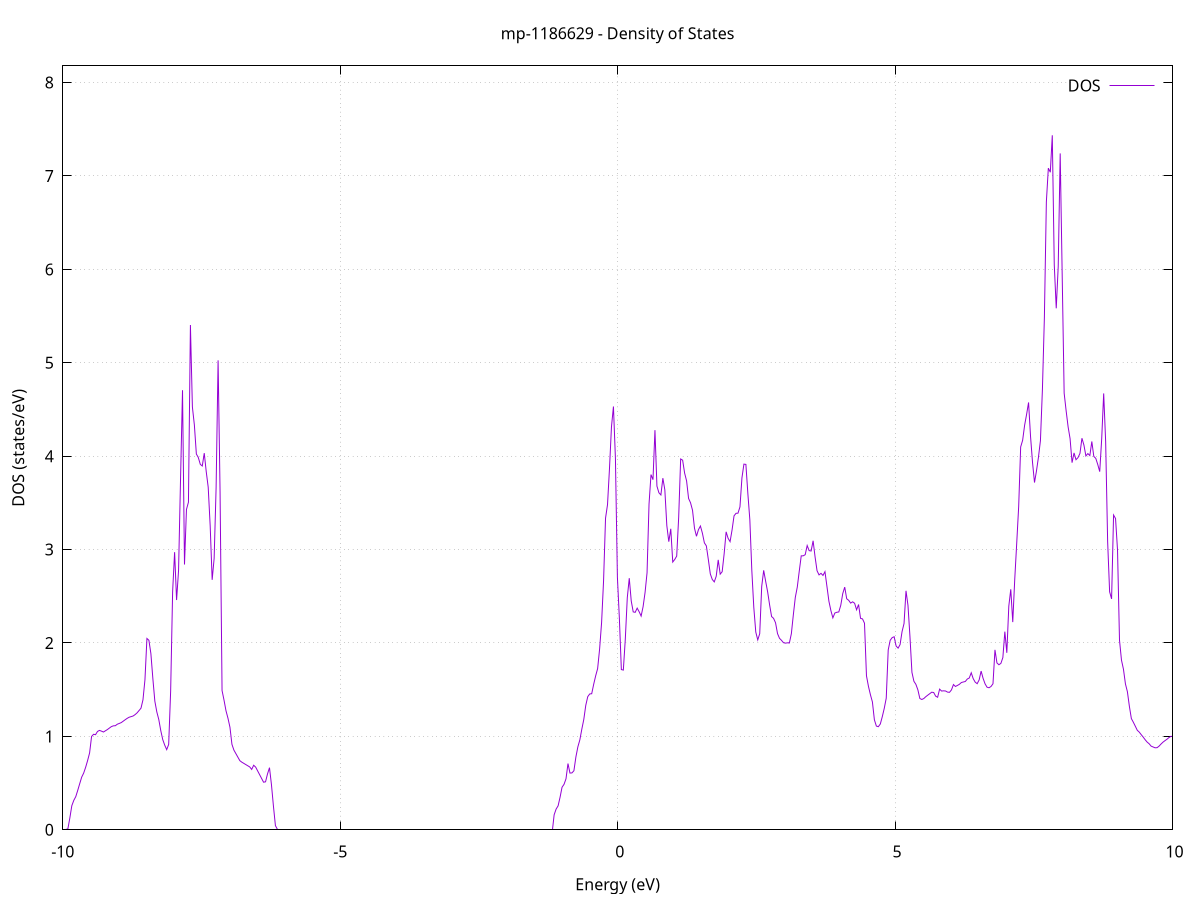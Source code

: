 set title 'mp-1186629 - Density of States'
set xlabel 'Energy (eV)'
set ylabel 'DOS (states/eV)'
set grid
set xrange [-10:10]
set yrange [0:8.179]
set xzeroaxis lt -1
set terminal png size 800,600
set output 'mp-1186629_dos_gnuplot.png'
plot '-' using 1:2 with lines title 'DOS'
-38.303300 0.000000
-38.267700 0.000000
-38.232000 0.000000
-38.196400 0.000000
-38.160800 0.000000
-38.125200 0.000000
-38.089500 0.000000
-38.053900 0.000000
-38.018300 0.000000
-37.982700 0.000000
-37.947000 0.000000
-37.911400 0.000000
-37.875800 0.000000
-37.840200 0.000000
-37.804500 0.000000
-37.768900 0.000000
-37.733300 0.000000
-37.697600 0.000000
-37.662000 0.000000
-37.626400 0.000000
-37.590800 0.000000
-37.555100 0.000000
-37.519500 0.000000
-37.483900 0.000000
-37.448300 0.000000
-37.412600 0.000000
-37.377000 0.000000
-37.341400 0.000000
-37.305700 0.000000
-37.270100 0.000000
-37.234500 0.000000
-37.198900 0.000000
-37.163200 0.000000
-37.127600 0.000000
-37.092000 0.000000
-37.056400 0.000000
-37.020700 0.000000
-36.985100 0.000000
-36.949500 0.000000
-36.913900 0.000000
-36.878200 0.000000
-36.842600 0.000000
-36.807000 0.000000
-36.771300 0.000000
-36.735700 0.000000
-36.700100 0.000000
-36.664500 0.000000
-36.628800 0.000000
-36.593200 0.000000
-36.557600 0.000000
-36.522000 0.000000
-36.486300 0.000000
-36.450700 0.000000
-36.415100 0.000000
-36.379400 0.000000
-36.343800 0.000000
-36.308200 0.000000
-36.272600 0.000000
-36.236900 0.000000
-36.201300 0.000000
-36.165700 0.000000
-36.130100 0.000000
-36.094400 0.000000
-36.058800 0.000000
-36.023200 0.000000
-35.987600 0.000000
-35.951900 0.000000
-35.916300 0.000000
-35.880700 0.000000
-35.845000 0.000000
-35.809400 0.000000
-35.773800 0.000000
-35.738200 0.000000
-35.702500 0.000000
-35.666900 0.000000
-35.631300 0.000000
-35.595700 0.000000
-35.560000 0.000000
-35.524400 0.000000
-35.488800 0.000000
-35.453200 0.000000
-35.417500 0.000000
-35.381900 0.000000
-35.346300 0.000000
-35.310600 0.000000
-35.275000 0.000000
-35.239400 0.000000
-35.203800 0.000000
-35.168100 0.000000
-35.132500 0.000000
-35.096900 0.000000
-35.061300 106.385100
-35.025600 0.000000
-34.990000 0.000000
-34.954400 0.000000
-34.918700 0.000000
-34.883100 0.000000
-34.847500 0.000000
-34.811900 0.000000
-34.776200 0.000000
-34.740600 0.000000
-34.705000 0.000000
-34.669400 0.000000
-34.633700 0.000000
-34.598100 0.000000
-34.562500 0.000000
-34.526900 0.000000
-34.491200 0.000000
-34.455600 0.000000
-34.420000 0.000000
-34.384300 0.000000
-34.348700 0.000000
-34.313100 0.000000
-34.277500 0.000000
-34.241800 0.000000
-34.206200 0.000000
-34.170600 0.000000
-34.135000 0.000000
-34.099300 0.000000
-34.063700 0.000000
-34.028100 0.000000
-33.992400 0.000000
-33.956800 0.000000
-33.921200 0.000000
-33.885600 0.000000
-33.849900 0.000000
-33.814300 0.000000
-33.778700 0.000000
-33.743100 0.000000
-33.707400 0.000000
-33.671800 0.000000
-33.636200 0.000000
-33.600600 0.000000
-33.564900 0.000000
-33.529300 0.000000
-33.493700 0.000000
-33.458000 0.000000
-33.422400 0.000000
-33.386800 0.000000
-33.351200 0.000000
-33.315500 0.000000
-33.279900 0.000000
-33.244300 0.000000
-33.208700 0.000000
-33.173000 0.000000
-33.137400 0.000000
-33.101800 0.000000
-33.066200 0.000000
-33.030500 0.000000
-32.994900 0.000000
-32.959300 0.000000
-32.923600 0.000000
-32.888000 0.000000
-32.852400 0.000000
-32.816800 0.000000
-32.781100 0.000000
-32.745500 0.000000
-32.709900 0.000000
-32.674300 0.000000
-32.638600 0.000000
-32.603000 0.000000
-32.567400 0.000000
-32.531700 0.000000
-32.496100 0.000000
-32.460500 0.000000
-32.424900 0.000000
-32.389200 0.000000
-32.353600 0.000000
-32.318000 0.000000
-32.282400 0.000000
-32.246700 0.000000
-32.211100 0.000000
-32.175500 0.000000
-32.139900 0.000000
-32.104200 0.000000
-32.068600 0.000000
-32.033000 0.000000
-31.997300 0.000000
-31.961700 0.000000
-31.926100 0.000000
-31.890500 0.000000
-31.854800 0.000000
-31.819200 0.000000
-31.783600 0.000000
-31.748000 0.000000
-31.712300 0.000000
-31.676700 0.000000
-31.641100 0.000000
-31.605400 0.000000
-31.569800 0.000000
-31.534200 0.000000
-31.498600 0.000000
-31.462900 0.000000
-31.427300 0.000000
-31.391700 0.000000
-31.356100 0.000000
-31.320400 0.000000
-31.284800 0.000000
-31.249200 0.000000
-31.213600 0.000000
-31.177900 0.000000
-31.142300 0.000000
-31.106700 0.000000
-31.071000 0.000000
-31.035400 0.000000
-30.999800 0.000000
-30.964200 0.000000
-30.928500 0.000000
-30.892900 0.000000
-30.857300 0.000000
-30.821700 0.000000
-30.786000 0.000000
-30.750400 0.000000
-30.714800 0.000000
-30.679100 0.000000
-30.643500 0.000000
-30.607900 0.000000
-30.572300 0.000000
-30.536600 0.000000
-30.501000 0.000000
-30.465400 0.000000
-30.429800 0.000000
-30.394100 0.000000
-30.358500 0.000000
-30.322900 0.000000
-30.287300 0.000000
-30.251600 0.000000
-30.216000 0.000000
-30.180400 0.000000
-30.144700 0.000000
-30.109100 0.000000
-30.073500 0.000000
-30.037900 0.000000
-30.002200 0.000000
-29.966600 0.000000
-29.931000 0.000000
-29.895400 0.000000
-29.859700 0.000000
-29.824100 0.000000
-29.788500 0.000000
-29.752900 0.000000
-29.717200 0.000000
-29.681600 0.000000
-29.646000 0.000000
-29.610300 0.000000
-29.574700 0.000000
-29.539100 0.000000
-29.503500 0.000000
-29.467800 0.000000
-29.432200 0.000000
-29.396600 0.000000
-29.361000 0.000000
-29.325300 0.000000
-29.289700 0.000000
-29.254100 0.000000
-29.218400 0.000000
-29.182800 0.000000
-29.147200 0.000000
-29.111600 0.000000
-29.075900 0.000000
-29.040300 0.000000
-29.004700 0.000000
-28.969100 0.000000
-28.933400 0.000000
-28.897800 0.000000
-28.862200 0.000000
-28.826600 0.000000
-28.790900 0.000000
-28.755300 0.000000
-28.719700 0.000000
-28.684000 0.000000
-28.648400 0.000000
-28.612800 0.000000
-28.577200 0.000000
-28.541500 0.000000
-28.505900 0.000000
-28.470300 0.000000
-28.434700 0.000000
-28.399000 0.000000
-28.363400 0.000000
-28.327800 0.000000
-28.292100 0.000000
-28.256500 0.000000
-28.220900 0.000000
-28.185300 0.000000
-28.149600 0.000000
-28.114000 0.000000
-28.078400 0.000000
-28.042800 0.000000
-28.007100 0.000000
-27.971500 0.000000
-27.935900 0.000000
-27.900300 0.000000
-27.864600 0.000000
-27.829000 0.000000
-27.793400 0.000000
-27.757700 0.000000
-27.722100 0.000000
-27.686500 0.000000
-27.650900 0.000000
-27.615200 0.000000
-27.579600 0.000000
-27.544000 0.000000
-27.508400 0.000000
-27.472700 0.000000
-27.437100 0.000000
-27.401500 0.000000
-27.365800 0.000000
-27.330200 0.000000
-27.294600 0.000000
-27.259000 0.000000
-27.223300 0.000000
-27.187700 0.000000
-27.152100 0.000000
-27.116500 0.000000
-27.080800 0.000000
-27.045200 0.000000
-27.009600 0.000000
-26.974000 0.000000
-26.938300 0.000000
-26.902700 0.000000
-26.867100 0.000000
-26.831400 0.000000
-26.795800 0.000000
-26.760200 0.000000
-26.724600 0.000000
-26.688900 0.000000
-26.653300 0.000000
-26.617700 0.000000
-26.582100 0.000000
-26.546400 0.000000
-26.510800 0.000000
-26.475200 0.000000
-26.439600 0.000000
-26.403900 0.000000
-26.368300 0.000000
-26.332700 0.000000
-26.297000 0.000000
-26.261400 0.000000
-26.225800 0.000000
-26.190200 0.000000
-26.154500 0.000000
-26.118900 0.000000
-26.083300 0.000000
-26.047700 0.000000
-26.012000 0.000000
-25.976400 0.000000
-25.940800 0.000000
-25.905100 0.000000
-25.869500 0.000000
-25.833900 0.000000
-25.798300 0.000000
-25.762600 0.000000
-25.727000 0.000000
-25.691400 0.000000
-25.655800 0.000000
-25.620100 0.000000
-25.584500 0.000000
-25.548900 0.000000
-25.513300 0.000000
-25.477600 0.000000
-25.442000 0.000000
-25.406400 0.000000
-25.370700 0.000000
-25.335100 0.000000
-25.299500 0.000000
-25.263900 0.000000
-25.228200 0.000000
-25.192600 0.000000
-25.157000 0.000000
-25.121400 0.000000
-25.085700 0.000000
-25.050100 0.000000
-25.014500 0.000000
-24.978800 0.000000
-24.943200 0.000000
-24.907600 0.000000
-24.872000 0.000000
-24.836300 0.000000
-24.800700 0.000000
-24.765100 0.000000
-24.729500 0.000000
-24.693800 0.000000
-24.658200 0.000000
-24.622600 0.000000
-24.587000 0.000000
-24.551300 0.000000
-24.515700 0.000000
-24.480100 0.000000
-24.444400 0.000000
-24.408800 0.000000
-24.373200 0.000000
-24.337600 0.000000
-24.301900 0.000000
-24.266300 0.000000
-24.230700 0.000000
-24.195100 0.000000
-24.159400 0.000000
-24.123800 0.000000
-24.088200 0.000000
-24.052600 0.000000
-24.016900 0.000000
-23.981300 0.000000
-23.945700 0.000000
-23.910000 0.000000
-23.874400 0.000000
-23.838800 0.000000
-23.803200 0.000000
-23.767500 0.000000
-23.731900 0.000000
-23.696300 0.000000
-23.660700 0.000000
-23.625000 0.000000
-23.589400 0.000000
-23.553800 0.000000
-23.518100 0.000000
-23.482500 0.000000
-23.446900 0.000000
-23.411300 0.000000
-23.375600 0.000000
-23.340000 0.000000
-23.304400 0.000000
-23.268800 0.000000
-23.233100 0.000000
-23.197500 0.000000
-23.161900 0.000000
-23.126300 0.000000
-23.090600 0.000000
-23.055000 0.000000
-23.019400 0.000000
-22.983700 0.000000
-22.948100 0.000000
-22.912500 0.000000
-22.876900 0.000000
-22.841200 0.000000
-22.805600 0.000000
-22.770000 0.000000
-22.734400 0.000000
-22.698700 0.000000
-22.663100 0.000000
-22.627500 0.000000
-22.591800 0.000000
-22.556200 0.000000
-22.520600 0.000000
-22.485000 0.000000
-22.449300 0.000000
-22.413700 0.000000
-22.378100 0.000000
-22.342500 0.000000
-22.306800 0.000000
-22.271200 0.000000
-22.235600 0.000000
-22.200000 0.000000
-22.164300 0.000000
-22.128700 0.000000
-22.093100 0.000000
-22.057400 0.000000
-22.021800 0.000000
-21.986200 0.000000
-21.950600 0.000000
-21.914900 0.000000
-21.879300 0.000000
-21.843700 0.000000
-21.808100 0.000000
-21.772400 0.000000
-21.736800 0.000000
-21.701200 0.000000
-21.665500 0.000000
-21.629900 0.000000
-21.594300 0.000000
-21.558700 0.000000
-21.523000 0.000000
-21.487400 0.000000
-21.451800 0.000000
-21.416200 0.000000
-21.380500 0.000000
-21.344900 0.000000
-21.309300 0.000000
-21.273700 0.000000
-21.238000 0.000000
-21.202400 0.000000
-21.166800 0.000000
-21.131100 0.000000
-21.095500 0.000000
-21.059900 0.000000
-21.024300 0.000000
-20.988600 0.000000
-20.953000 0.000000
-20.917400 0.000000
-20.881800 0.000000
-20.846100 0.000000
-20.810500 0.000000
-20.774900 0.000000
-20.739300 0.000000
-20.703600 0.000000
-20.668000 0.000000
-20.632400 0.000000
-20.596700 0.000000
-20.561100 0.000000
-20.525500 0.000000
-20.489900 0.000000
-20.454200 0.000000
-20.418600 0.000000
-20.383000 0.000000
-20.347400 0.000000
-20.311700 0.000000
-20.276100 0.000000
-20.240500 0.000000
-20.204800 0.000000
-20.169200 0.000000
-20.133600 0.000000
-20.098000 0.000000
-20.062300 0.000000
-20.026700 0.000000
-19.991100 0.000000
-19.955500 0.000000
-19.919800 0.000000
-19.884200 0.000000
-19.848600 0.000000
-19.813000 0.000000
-19.777300 0.000000
-19.741700 0.000000
-19.706100 0.000000
-19.670400 0.000000
-19.634800 0.000000
-19.599200 0.000000
-19.563600 0.000000
-19.527900 0.000000
-19.492300 0.000000
-19.456700 0.000000
-19.421100 0.000000
-19.385400 0.000000
-19.349800 0.000000
-19.314200 0.000000
-19.278500 0.000000
-19.242900 0.000000
-19.207300 0.000000
-19.171700 0.000000
-19.136000 0.000000
-19.100400 0.000000
-19.064800 0.000000
-19.029200 0.000000
-18.993500 0.000000
-18.957900 0.000000
-18.922300 0.000000
-18.886700 0.000000
-18.851000 0.000000
-18.815400 0.000000
-18.779800 0.000000
-18.744100 0.000000
-18.708500 0.000000
-18.672900 0.000000
-18.637300 0.000000
-18.601600 0.000000
-18.566000 0.000000
-18.530400 0.000000
-18.494800 0.000000
-18.459100 0.000000
-18.423500 0.000000
-18.387900 0.000000
-18.352200 0.000000
-18.316600 0.000000
-18.281000 0.000000
-18.245400 0.000000
-18.209700 0.000000
-18.174100 0.000000
-18.138500 0.000000
-18.102900 0.000000
-18.067200 0.000000
-18.031600 0.000000
-17.996000 0.000000
-17.960400 0.000000
-17.924700 0.000000
-17.889100 0.000000
-17.853500 0.000000
-17.817800 0.000000
-17.782200 0.000000
-17.746600 0.000000
-17.711000 0.000000
-17.675300 0.000000
-17.639700 0.000000
-17.604100 0.000000
-17.568500 0.000000
-17.532800 0.000000
-17.497200 0.000000
-17.461600 0.000000
-17.426000 0.000000
-17.390300 0.000000
-17.354700 0.000000
-17.319100 0.000000
-17.283400 0.000000
-17.247800 0.000000
-17.212200 0.000000
-17.176600 0.000000
-17.140900 0.000000
-17.105300 0.000000
-17.069700 0.000000
-17.034100 0.000000
-16.998400 0.000000
-16.962800 0.000000
-16.927200 0.000000
-16.891500 0.000000
-16.855900 0.000000
-16.820300 0.000000
-16.784700 0.000000
-16.749000 0.000000
-16.713400 0.000000
-16.677800 0.000000
-16.642200 0.000000
-16.606500 0.000000
-16.570900 0.000000
-16.535300 0.000000
-16.499700 0.000000
-16.464000 0.000000
-16.428400 0.000000
-16.392800 0.000000
-16.357100 0.000000
-16.321500 0.000000
-16.285900 0.000000
-16.250300 0.000000
-16.214600 0.000000
-16.179000 0.000000
-16.143400 0.000000
-16.107800 0.000000
-16.072100 0.000000
-16.036500 0.000000
-16.000900 0.000000
-15.965200 0.000000
-15.929600 0.000000
-15.894000 0.000000
-15.858400 0.000000
-15.822700 0.000000
-15.787100 0.000000
-15.751500 0.000000
-15.715900 0.000000
-15.680200 0.000000
-15.644600 0.000000
-15.609000 8.305600
-15.573400 11.132200
-15.537700 23.747600
-15.502100 20.091300
-15.466500 16.840300
-15.430800 47.928100
-15.395200 15.738800
-15.359600 18.975100
-15.324000 0.000000
-15.288300 0.000000
-15.252700 0.000000
-15.217100 0.000000
-15.181500 0.000000
-15.145800 0.000000
-15.110200 0.000000
-15.074600 0.000000
-15.039000 0.000000
-15.003300 0.000000
-14.967700 0.000000
-14.932100 0.000000
-14.896400 0.000000
-14.860800 0.000000
-14.825200 0.000000
-14.789600 0.000000
-14.753900 0.000000
-14.718300 0.000000
-14.682700 0.000000
-14.647100 0.000000
-14.611400 0.000000
-14.575800 0.000000
-14.540200 0.000000
-14.504500 0.000000
-14.468900 0.000000
-14.433300 0.000000
-14.397700 0.000000
-14.362000 0.000000
-14.326400 0.000000
-14.290800 0.000000
-14.255200 0.000000
-14.219500 0.000000
-14.183900 0.000000
-14.148300 0.000000
-14.112700 0.000000
-14.077000 0.000000
-14.041400 0.000000
-14.005800 0.000000
-13.970100 0.000000
-13.934500 0.000000
-13.898900 0.000000
-13.863300 0.000000
-13.827600 0.000000
-13.792000 0.000000
-13.756400 0.000000
-13.720800 0.000000
-13.685100 0.000000
-13.649500 0.000000
-13.613900 0.000000
-13.578200 0.000000
-13.542600 0.000000
-13.507000 0.000000
-13.471400 0.000000
-13.435700 0.000000
-13.400100 0.000000
-13.364500 0.000000
-13.328900 0.000000
-13.293200 0.000000
-13.257600 0.000000
-13.222000 0.000000
-13.186400 0.000000
-13.150700 0.000000
-13.115100 0.000000
-13.079500 0.000000
-13.043800 0.000000
-13.008200 0.000000
-12.972600 0.000000
-12.937000 0.000000
-12.901300 0.000000
-12.865700 0.000000
-12.830100 0.000000
-12.794500 0.000000
-12.758800 0.000000
-12.723200 0.000000
-12.687600 0.000000
-12.651900 0.000000
-12.616300 0.000000
-12.580700 0.000000
-12.545100 0.000000
-12.509400 0.000000
-12.473800 0.000000
-12.438200 0.000000
-12.402600 0.000000
-12.366900 0.000000
-12.331300 0.000000
-12.295700 0.000000
-12.260100 0.000000
-12.224400 0.000000
-12.188800 0.000000
-12.153200 0.000000
-12.117500 0.000000
-12.081900 0.000000
-12.046300 0.000000
-12.010700 0.000000
-11.975000 0.000000
-11.939400 0.000000
-11.903800 0.000000
-11.868200 0.000000
-11.832500 0.000000
-11.796900 0.000000
-11.761300 0.000000
-11.725700 0.000000
-11.690000 0.000000
-11.654400 0.000000
-11.618800 0.000000
-11.583100 0.000000
-11.547500 0.000000
-11.511900 0.000000
-11.476300 0.000000
-11.440600 0.000000
-11.405000 0.000000
-11.369400 0.000000
-11.333800 0.000000
-11.298100 0.000000
-11.262500 0.000000
-11.226900 0.000000
-11.191200 0.000000
-11.155600 0.000000
-11.120000 0.000000
-11.084400 0.000000
-11.048700 0.000000
-11.013100 0.000000
-10.977500 0.000000
-10.941900 0.000000
-10.906200 0.000000
-10.870600 0.000000
-10.835000 0.000000
-10.799400 0.000000
-10.763700 0.000000
-10.728100 0.000000
-10.692500 0.000000
-10.656800 0.000000
-10.621200 0.000000
-10.585600 0.000000
-10.550000 0.000000
-10.514300 0.000000
-10.478700 0.000000
-10.443100 0.000000
-10.407500 0.000000
-10.371800 0.000000
-10.336200 0.000000
-10.300600 0.000000
-10.264900 0.000000
-10.229300 0.000000
-10.193700 0.000000
-10.158100 0.000000
-10.122400 0.000000
-10.086800 0.000000
-10.051200 0.000000
-10.015600 0.000000
-9.979900 0.000000
-9.944300 0.000000
-9.908700 0.009200
-9.873100 0.125200
-9.837400 0.257600
-9.801800 0.314800
-9.766200 0.354600
-9.730500 0.422300
-9.694900 0.493900
-9.659300 0.563800
-9.623700 0.607100
-9.588000 0.669400
-9.552400 0.741900
-9.516800 0.823300
-9.481200 0.999200
-9.445500 1.022400
-9.409900 1.018100
-9.374300 1.052700
-9.338700 1.064100
-9.303000 1.056100
-9.267400 1.046700
-9.231800 1.059800
-9.196100 1.073100
-9.160500 1.089000
-9.124900 1.104300
-9.089300 1.112800
-9.053600 1.114000
-9.018000 1.130000
-8.982400 1.138500
-8.946800 1.147400
-8.911100 1.162700
-8.875500 1.178300
-8.839900 1.192900
-8.804200 1.205000
-8.768600 1.211500
-8.733000 1.218100
-8.697400 1.232900
-8.661700 1.251500
-8.626100 1.276400
-8.590500 1.301900
-8.554900 1.391600
-8.519200 1.606500
-8.483600 2.048400
-8.448000 2.028700
-8.412400 1.886700
-8.376700 1.618100
-8.341100 1.377000
-8.305500 1.262200
-8.269800 1.180400
-8.234200 1.062100
-8.198600 0.965800
-8.163000 0.906100
-8.127300 0.858100
-8.091700 0.913900
-8.056100 1.486000
-8.020500 2.550000
-7.984800 2.972300
-7.949200 2.460000
-7.913600 2.776100
-7.877900 3.753900
-7.842300 4.706200
-7.806700 2.840200
-7.771100 3.429800
-7.735400 3.507400
-7.699800 5.404500
-7.664200 4.526700
-7.628600 4.333900
-7.592900 4.023700
-7.557300 3.985400
-7.521700 3.912500
-7.486100 3.895100
-7.450400 4.032500
-7.414800 3.834600
-7.379200 3.667700
-7.343500 3.253600
-7.307900 2.675900
-7.272300 2.905400
-7.236700 3.663800
-7.201000 5.026300
-7.165400 3.616600
-7.129800 1.491200
-7.094200 1.387900
-7.058500 1.273700
-7.022900 1.194000
-6.987300 1.097600
-6.951600 0.915200
-6.916000 0.853000
-6.880400 0.815300
-6.844800 0.777600
-6.809100 0.739900
-6.773500 0.723800
-6.737900 0.711100
-6.702300 0.698300
-6.666600 0.685500
-6.631000 0.672800
-6.595400 0.646100
-6.559800 0.690800
-6.524100 0.671100
-6.488500 0.630700
-6.452900 0.590300
-6.417200 0.549900
-6.381600 0.509500
-6.346000 0.513500
-6.310400 0.598200
-6.274700 0.665000
-6.239100 0.481400
-6.203500 0.252100
-6.167900 0.044500
-6.132200 0.000000
-6.096600 0.000000
-6.061000 0.000000
-6.025400 0.000000
-5.989700 0.000000
-5.954100 0.000000
-5.918500 0.000000
-5.882800 0.000000
-5.847200 0.000000
-5.811600 0.000000
-5.776000 0.000000
-5.740300 0.000000
-5.704700 0.000000
-5.669100 0.000000
-5.633500 0.000000
-5.597800 0.000000
-5.562200 0.000000
-5.526600 0.000000
-5.490900 0.000000
-5.455300 0.000000
-5.419700 0.000000
-5.384100 0.000000
-5.348400 0.000000
-5.312800 0.000000
-5.277200 0.000000
-5.241600 0.000000
-5.205900 0.000000
-5.170300 0.000000
-5.134700 0.000000
-5.099100 0.000000
-5.063400 0.000000
-5.027800 0.000000
-4.992200 0.000000
-4.956500 0.000000
-4.920900 0.000000
-4.885300 0.000000
-4.849700 0.000000
-4.814000 0.000000
-4.778400 0.000000
-4.742800 0.000000
-4.707200 0.000000
-4.671500 0.000000
-4.635900 0.000000
-4.600300 0.000000
-4.564600 0.000000
-4.529000 0.000000
-4.493400 0.000000
-4.457800 0.000000
-4.422100 0.000000
-4.386500 0.000000
-4.350900 0.000000
-4.315300 0.000000
-4.279600 0.000000
-4.244000 0.000000
-4.208400 0.000000
-4.172800 0.000000
-4.137100 0.000000
-4.101500 0.000000
-4.065900 0.000000
-4.030200 0.000000
-3.994600 0.000000
-3.959000 0.000000
-3.923400 0.000000
-3.887700 0.000000
-3.852100 0.000000
-3.816500 0.000000
-3.780900 0.000000
-3.745200 0.000000
-3.709600 0.000000
-3.674000 0.000000
-3.638300 0.000000
-3.602700 0.000000
-3.567100 0.000000
-3.531500 0.000000
-3.495800 0.000000
-3.460200 0.000000
-3.424600 0.000000
-3.389000 0.000000
-3.353300 0.000000
-3.317700 0.000000
-3.282100 0.000000
-3.246500 0.000000
-3.210800 0.000000
-3.175200 0.000000
-3.139600 0.000000
-3.103900 0.000000
-3.068300 0.000000
-3.032700 0.000000
-2.997100 0.000000
-2.961400 0.000000
-2.925800 0.000000
-2.890200 0.000000
-2.854600 0.000000
-2.818900 0.000000
-2.783300 0.000000
-2.747700 0.000000
-2.712100 0.000000
-2.676400 0.000000
-2.640800 0.000000
-2.605200 0.000000
-2.569500 0.000000
-2.533900 0.000000
-2.498300 0.000000
-2.462700 0.000000
-2.427000 0.000000
-2.391400 0.000000
-2.355800 0.000000
-2.320200 0.000000
-2.284500 0.000000
-2.248900 0.000000
-2.213300 0.000000
-2.177600 0.000000
-2.142000 0.000000
-2.106400 0.000000
-2.070800 0.000000
-2.035100 0.000000
-1.999500 0.000000
-1.963900 0.000000
-1.928300 0.000000
-1.892600 0.000000
-1.857000 0.000000
-1.821400 0.000000
-1.785800 0.000000
-1.750100 0.000000
-1.714500 0.000000
-1.678900 0.000000
-1.643200 0.000000
-1.607600 0.000000
-1.572000 0.000000
-1.536400 0.000000
-1.500700 0.000000
-1.465100 0.000000
-1.429500 0.000000
-1.393900 0.000000
-1.358200 0.000000
-1.322600 0.000000
-1.287000 0.000000
-1.251300 0.000000
-1.215700 0.000000
-1.180100 0.000000
-1.144500 0.160300
-1.108800 0.221700
-1.073200 0.256100
-1.037600 0.348700
-1.002000 0.455500
-0.966300 0.486400
-0.930700 0.546000
-0.895100 0.709200
-0.859500 0.607300
-0.823800 0.608800
-0.788200 0.632100
-0.752600 0.779100
-0.716900 0.887700
-0.681300 0.962500
-0.645700 1.077200
-0.610100 1.181300
-0.574400 1.332200
-0.538800 1.425400
-0.503200 1.454200
-0.467600 1.456700
-0.431900 1.557700
-0.396300 1.648000
-0.360700 1.725900
-0.325100 1.935500
-0.289400 2.217500
-0.253800 2.664300
-0.218200 3.336500
-0.182500 3.481300
-0.146900 3.868800
-0.111300 4.314100
-0.075700 4.531800
-0.040000 3.976200
-0.004400 2.704600
0.031200 2.263100
0.066800 1.715200
0.102500 1.709900
0.138100 2.041600
0.173700 2.484400
0.209400 2.693800
0.245000 2.449900
0.280600 2.332900
0.316200 2.328100
0.351900 2.373000
0.387500 2.334400
0.423100 2.288100
0.458700 2.388900
0.494400 2.541800
0.530000 2.752000
0.565600 3.486500
0.601200 3.802900
0.636900 3.748300
0.672500 4.278900
0.708100 3.679300
0.743800 3.608400
0.779400 3.584900
0.815000 3.764700
0.850600 3.639300
0.886300 3.257100
0.921900 3.084500
0.957500 3.222800
0.993100 2.866600
1.028800 2.894300
1.064400 2.930300
1.100000 3.345800
1.135700 3.970200
1.171300 3.957200
1.206900 3.819400
1.242500 3.735300
1.278200 3.547800
1.313800 3.500800
1.349400 3.421400
1.385000 3.228800
1.420700 3.142400
1.456300 3.212900
1.491900 3.252400
1.527500 3.175700
1.563200 3.072200
1.598800 3.039300
1.634400 2.893900
1.670100 2.739500
1.705700 2.679900
1.741300 2.654000
1.776900 2.715000
1.812600 2.890200
1.848200 2.737000
1.883800 2.762600
1.919400 2.954300
1.955100 3.190100
1.990700 3.120700
2.026300 3.084900
2.062000 3.209800
2.097600 3.361200
2.133200 3.388200
2.168800 3.389900
2.204500 3.457200
2.240100 3.767300
2.275700 3.915000
2.311300 3.912200
2.347000 3.598300
2.382600 3.318900
2.418200 2.776300
2.453800 2.381800
2.489500 2.116900
2.525100 2.032900
2.560700 2.099900
2.596400 2.605300
2.632000 2.777600
2.667600 2.660300
2.703200 2.547700
2.738900 2.407800
2.774500 2.283200
2.810100 2.263900
2.845700 2.216500
2.881400 2.100300
2.917000 2.050100
2.952600 2.028600
2.988200 2.003400
3.023900 1.998200
3.059500 2.001700
3.095100 1.999900
3.130800 2.099200
3.166400 2.300700
3.202000 2.488200
3.237600 2.598400
3.273300 2.769700
3.308900 2.933100
3.344500 2.933200
3.380100 2.945200
3.415800 3.043400
3.451400 2.988600
3.487000 2.984800
3.522700 3.094400
3.558300 2.921000
3.593900 2.773100
3.629500 2.729000
3.665200 2.745700
3.700800 2.723100
3.736400 2.763700
3.772000 2.606000
3.807700 2.446500
3.843300 2.346700
3.878900 2.269000
3.914500 2.320700
3.950200 2.328800
3.985800 2.332300
4.021400 2.403700
4.057100 2.529200
4.092700 2.598200
4.128300 2.473300
4.163900 2.457000
4.199600 2.427000
4.235200 2.440800
4.270800 2.425200
4.306400 2.355300
4.342100 2.411800
4.377700 2.263900
4.413300 2.257600
4.449000 2.211700
4.484600 1.648500
4.520200 1.535500
4.555800 1.446000
4.591500 1.368700
4.627100 1.177800
4.662700 1.110300
4.698300 1.103700
4.734000 1.132400
4.769600 1.211000
4.805200 1.300300
4.840800 1.408800
4.876500 1.925900
4.912100 2.028900
4.947700 2.057300
4.983400 2.066700
5.019000 1.966900
5.054600 1.944900
5.090200 1.982600
5.125900 2.121800
5.161500 2.208200
5.197100 2.558500
5.232700 2.402500
5.268400 2.067500
5.304000 1.685400
5.339600 1.589900
5.375200 1.557000
5.410900 1.498300
5.446500 1.405700
5.482100 1.395000
5.517800 1.405100
5.553400 1.424700
5.589000 1.441200
5.624600 1.457000
5.660300 1.472900
5.695900 1.469900
5.731500 1.430500
5.767100 1.418900
5.802800 1.506000
5.838400 1.485400
5.874000 1.487600
5.909700 1.486000
5.945300 1.474000
5.980900 1.471700
6.016500 1.497800
6.052200 1.554900
6.087800 1.534400
6.123400 1.545300
6.159000 1.557300
6.194700 1.576600
6.230300 1.582400
6.265900 1.587700
6.301500 1.614000
6.337200 1.625200
6.372800 1.681100
6.408400 1.617900
6.444100 1.580500
6.479700 1.564300
6.515300 1.604800
6.550900 1.699100
6.586600 1.620900
6.622200 1.562100
6.657800 1.526400
6.693400 1.520600
6.729100 1.534300
6.764700 1.563400
6.800300 1.926400
6.836000 1.786400
6.871600 1.766900
6.907200 1.781600
6.942800 1.843900
6.978500 2.121700
7.014100 1.894800
7.049700 2.394000
7.085300 2.574900
7.121000 2.223700
7.156600 2.679800
7.192200 3.065600
7.227800 3.462200
7.263500 4.098600
7.299100 4.170400
7.334700 4.330500
7.370400 4.447200
7.406000 4.575300
7.441600 4.211300
7.477200 3.933600
7.512900 3.717800
7.548500 3.842300
7.584100 3.989000
7.619700 4.165500
7.655400 4.711500
7.691000 5.482900
7.726600 6.722200
7.762300 7.083900
7.797900 7.040000
7.833500 7.435600
7.869100 6.049700
7.904800 5.583500
7.940400 6.031000
7.976000 7.241600
8.011600 5.950500
8.047300 4.675200
8.082900 4.486700
8.118500 4.314600
8.154100 4.187800
8.189800 3.930600
8.225400 4.035000
8.261000 3.962300
8.296700 3.984600
8.332300 4.029900
8.367900 4.192400
8.403500 4.119200
8.439200 4.002700
8.474800 4.027800
8.510400 4.006600
8.546000 4.157300
8.581700 3.997600
8.617300 3.976700
8.652900 3.911200
8.688500 3.834400
8.724200 4.187600
8.759800 4.671800
8.795400 4.154100
8.831100 3.085200
8.866700 2.547900
8.902300 2.472000
8.937900 3.369800
8.973600 3.332600
9.009200 2.995400
9.044800 2.030300
9.080400 1.816700
9.116100 1.719200
9.151700 1.562200
9.187300 1.477800
9.223000 1.321100
9.258600 1.190600
9.294200 1.151500
9.329800 1.108700
9.365500 1.065100
9.401100 1.045400
9.436700 1.018200
9.472300 0.992100
9.508000 0.963500
9.543600 0.938500
9.579200 0.920800
9.614800 0.895600
9.650500 0.886600
9.686100 0.877700
9.721700 0.879000
9.757400 0.895300
9.793000 0.917900
9.828600 0.938100
9.864200 0.954100
9.899900 0.969300
9.935500 0.986900
9.971100 1.000300
10.006700 1.000600
10.042400 0.997600
10.078000 0.994200
10.113600 0.992200
10.149300 0.999300
10.184900 1.029800
10.220500 1.063500
10.256100 1.096000
10.291800 1.131300
10.327400 1.116500
10.363000 1.091600
10.398600 1.085400
10.434300 1.078000
10.469900 1.051000
10.505500 1.035900
10.541100 1.111500
10.576800 1.155800
10.612400 1.153600
10.648000 1.176700
10.683700 1.199200
10.719300 1.217200
10.754900 1.236800
10.790500 1.261700
10.826200 1.285100
10.861800 1.305000
10.897400 1.314600
10.933000 1.327800
10.968700 1.339500
11.004300 1.360700
11.039900 1.406800
11.075600 1.470400
11.111200 1.548900
11.146800 1.631300
11.182400 1.710400
11.218100 1.792400
11.253700 1.875900
11.289300 2.006700
11.324900 2.157700
11.360600 2.206500
11.396200 2.329000
11.431800 2.355600
11.467400 2.401900
11.503100 2.455500
11.538700 2.513800
11.574300 3.367300
11.610000 2.517700
11.645600 2.278000
11.681200 2.098500
11.716800 1.932100
11.752500 1.792200
11.788100 1.708400
11.823700 1.601800
11.859300 1.501800
11.895000 1.412700
11.930600 1.351400
11.966200 1.295500
12.001800 1.277300
12.037500 1.264500
12.073100 1.251900
12.108700 1.232100
12.144400 1.251300
12.180000 1.307900
12.215600 1.405000
12.251200 1.542100
12.286900 1.703600
12.322500 1.717600
12.358100 1.717500
12.393700 1.343300
12.429400 0.928700
12.465000 0.681500
12.500600 0.559200
12.536300 0.510000
12.571900 0.485600
12.607500 0.528800
12.643100 0.616900
12.678800 0.747800
12.714400 1.068500
12.750000 1.330800
12.785600 1.619400
12.821300 1.711200
12.856900 2.088700
12.892500 2.228400
12.928100 2.365100
12.963800 2.503500
12.999400 2.648800
13.035000 2.667000
13.070700 2.719300
13.106300 2.905100
13.141900 2.731700
13.177500 2.473400
13.213200 2.270000
13.248800 2.163400
13.284400 2.152300
13.320000 2.302500
13.355700 2.525200
13.391300 2.679800
13.426900 2.850900
13.462600 3.244000
13.498200 3.536900
13.533800 3.779000
13.569400 3.854300
13.605100 3.547100
13.640700 3.302000
13.676300 3.621200
13.711900 3.890500
13.747600 3.974000
13.783200 4.200500
13.818800 4.293500
13.854400 3.810800
13.890100 3.488400
13.925700 3.394600
13.961300 3.455900
13.997000 3.338900
14.032600 3.764800
14.068200 4.280700
14.103800 4.533400
14.139500 4.777900
14.175100 4.635300
14.210700 4.647100
14.246300 4.505100
14.282000 4.344000
14.317600 4.148400
14.353200 4.045000
14.388800 3.951200
14.424500 3.946300
14.460100 3.941400
14.495700 3.789600
14.531400 3.792400
14.567000 3.836100
14.602600 3.868600
14.638200 3.740400
14.673900 3.474900
14.709500 3.270700
14.745100 3.204200
14.780700 3.168800
14.816400 2.912400
14.852000 2.933100
14.887600 2.715800
14.923300 2.537400
14.958900 2.516800
14.994500 2.548000
15.030100 2.628400
15.065800 2.854000
15.101400 3.420800
15.137000 3.152600
15.172600 2.889500
15.208300 2.871300
15.243900 2.761500
15.279500 2.954600
15.315100 3.174300
15.350800 3.423800
15.386400 3.667000
15.422000 3.809500
15.457700 3.850400
15.493300 3.914600
15.528900 3.902500
15.564500 3.632700
15.600200 3.480900
15.635800 3.449000
15.671400 3.514200
15.707000 3.523600
15.742700 3.595900
15.778300 3.547700
15.813900 3.561800
15.849600 3.617100
15.885200 3.811200
15.920800 3.907500
15.956400 4.040300
15.992100 4.065200
16.027700 4.072600
16.063300 4.096000
16.098900 3.806700
16.134600 3.402200
16.170200 3.196300
16.205800 3.146700
16.241400 3.335300
16.277100 3.150100
16.312700 3.074300
16.348300 3.073200
16.384000 2.884300
16.419600 2.696900
16.455200 2.594000
16.490800 2.425800
16.526500 2.342100
16.562100 2.303200
16.597700 2.292200
16.633300 2.328600
16.669000 2.553500
16.704600 2.660300
16.740200 2.864400
16.775900 3.145300
16.811500 3.397100
16.847100 3.558200
16.882700 3.591000
16.918400 3.626800
16.954000 3.507300
16.989600 3.240200
17.025200 3.240600
17.060900 3.207500
17.096500 3.128100
17.132100 3.037000
17.167700 2.862300
17.203400 2.720300
17.239000 2.607100
17.274600 2.585700
17.310300 2.575400
17.345900 2.482300
17.381500 2.745000
17.417100 3.102300
17.452800 3.611600
17.488400 3.482200
17.524000 3.252600
17.559600 3.223600
17.595300 3.000900
17.630900 2.747700
17.666500 2.528900
17.702100 2.296900
17.737800 2.055900
17.773400 2.046300
17.809000 2.146000
17.844700 2.559600
17.880300 2.894900
17.915900 3.070200
17.951500 3.198200
17.987200 3.404600
18.022800 3.771400
18.058400 3.814300
18.094000 3.424300
18.129700 3.129800
18.165300 3.108600
18.200900 2.991500
18.236600 2.900700
18.272200 2.842000
18.307800 2.866800
18.343400 3.081000
18.379100 3.165100
18.414700 3.147900
18.450300 3.109100
18.485900 3.025700
18.521600 2.964300
18.557200 2.975800
18.592800 2.734400
18.628400 2.514100
18.664100 2.352800
18.699700 2.187900
18.735300 2.050500
18.771000 1.892500
18.806600 1.834800
18.842200 1.860700
18.877800 1.914000
18.913500 2.089000
18.949100 2.104600
18.984700 2.179100
19.020300 2.353000
19.056000 2.671300
19.091600 2.842600
19.127200 3.037100
19.162900 3.210200
19.198500 3.621400
19.234100 4.026000
19.269700 3.649700
19.305400 3.514800
19.341000 3.424700
19.376600 3.329800
19.412200 3.280500
19.447900 3.239300
19.483500 3.174400
19.519100 3.272300
19.554700 3.525800
19.590400 3.344200
19.626000 3.881800
19.661600 3.607100
19.697300 3.331000
19.732900 3.292200
19.768500 3.134700
19.804100 3.062200
19.839800 3.089300
19.875400 2.617600
19.911000 2.580100
19.946600 2.639100
19.982300 2.716900
20.017900 2.820700
20.053500 2.940400
20.089200 2.911400
20.124800 2.859000
20.160400 2.917800
20.196000 3.041900
20.231700 3.301600
20.267300 4.033500
20.302900 3.949600
20.338500 3.855100
20.374200 3.580500
20.409800 3.238300
20.445400 3.226600
20.481000 3.227300
20.516700 3.219200
20.552300 3.199700
20.587900 3.167300
20.623600 3.118200
20.659200 3.171000
20.694800 3.224900
20.730400 3.312700
20.766100 3.434900
20.801700 3.575500
20.837300 3.734500
20.872900 3.716800
20.908600 3.517100
20.944200 3.474800
20.979800 3.373300
21.015400 3.237200
21.051100 3.124000
21.086700 3.013700
21.122300 2.963500
21.158000 2.823900
21.193600 2.718300
21.229200 2.661600
21.264800 2.634900
21.300500 3.188600
21.336100 3.405700
21.371700 3.589600
21.407300 3.660600
21.443000 3.844800
21.478600 3.839100
21.514200 3.766900
21.549900 3.601700
21.585500 3.506900
21.621100 3.653900
21.656700 3.657200
21.692400 3.420500
21.728000 3.399900
21.763600 3.487600
21.799200 3.850400
21.834900 4.043900
21.870500 3.849900
21.906100 3.336900
21.941700 2.925100
21.977400 3.021800
22.013000 3.260500
22.048600 3.632300
22.084300 3.818600
22.119900 3.717700
22.155500 3.660600
22.191100 3.623500
22.226800 3.581200
22.262400 3.652000
22.298000 3.696400
22.333600 3.876100
22.369300 3.673200
22.404900 3.632400
22.440500 3.530000
22.476200 3.445600
22.511800 3.413800
22.547400 3.421500
22.583000 3.384700
22.618700 3.174200
22.654300 3.155400
22.689900 3.237300
22.725500 3.378300
22.761200 3.531700
22.796800 4.090200
22.832400 4.094400
22.868000 4.394000
22.903700 4.577200
22.939300 4.560500
22.974900 4.322600
23.010600 4.154000
23.046200 4.026500
23.081800 4.021000
23.117400 3.982800
23.153100 4.152200
23.188700 4.114600
23.224300 4.228600
23.259900 4.406500
23.295600 4.391200
23.331200 4.331800
23.366800 4.218600
23.402400 3.975100
23.438100 3.695100
23.473700 3.426800
23.509300 3.292000
23.545000 3.329600
23.580600 3.184900
23.616200 3.008300
23.651800 2.784500
23.687500 2.745300
23.723100 2.765900
23.758700 2.857900
23.794300 2.990200
23.830000 3.072700
23.865600 3.062000
23.901200 3.052800
23.936900 3.064700
23.972500 3.154200
24.008100 3.416300
24.043700 3.875500
24.079400 4.135600
24.115000 4.202500
24.150600 3.954300
24.186200 3.871100
24.221900 3.791200
24.257500 3.775500
24.293100 3.789500
24.328700 3.945200
24.364400 3.975700
24.400000 3.913800
24.435600 3.728800
24.471300 3.654800
24.506900 3.517700
24.542500 3.397500
24.578100 3.372700
24.613800 3.509100
24.649400 3.740300
24.685000 3.999000
24.720600 4.277700
24.756300 4.291500
24.791900 4.148800
24.827500 4.009400
24.863200 3.756500
24.898800 3.465000
24.934400 3.242500
24.970000 3.027100
25.005700 3.104600
25.041300 3.214500
25.076900 3.335400
25.112500 3.525900
25.148200 3.737600
25.183800 3.926000
25.219400 4.050900
25.255000 3.916200
25.290700 3.866900
25.326300 3.865100
25.361900 3.774300
25.397600 3.638600
25.433200 3.429600
25.468800 3.347600
25.504400 3.372000
25.540100 3.235800
25.575700 3.120100
25.611300 3.055100
25.646900 3.036100
25.682600 3.011200
25.718200 3.039900
25.753800 3.196900
25.789500 3.323600
25.825100 3.369100
25.860700 3.397100
25.896300 3.387600
25.932000 3.506500
25.967600 3.499300
26.003200 3.510600
26.038800 3.490600
26.074500 3.473300
26.110100 3.530300
26.145700 3.120700
26.181300 3.037000
26.217000 3.104700
26.252600 3.196400
26.288200 3.361600
26.323900 3.591900
26.359500 3.820800
26.395100 3.862200
26.430700 3.951700
26.466400 3.722100
26.502000 3.797900
26.537600 3.833500
26.573200 3.912000
26.608900 4.026900
26.644500 4.185200
26.680100 3.865100
26.715700 3.535100
26.751400 3.409800
26.787000 3.313700
26.822600 3.246200
26.858300 3.264100
26.893900 3.395900
26.929500 3.407100
26.965100 3.568000
27.000800 3.598900
27.036400 3.688400
27.072000 3.843500
27.107600 3.567100
27.143300 3.126200
27.178900 2.687500
27.214500 2.560200
27.250200 2.543300
27.285800 2.382300
27.321400 2.571900
27.357000 2.351100
27.392700 2.357600
27.428300 2.502000
27.463900 2.517300
27.499500 2.217000
27.535200 1.995600
27.570800 1.815300
27.606400 1.639800
27.642000 1.465100
27.677700 1.300900
27.713300 1.180300
27.748900 1.058500
27.784600 0.970200
27.820200 0.927500
27.855800 0.898000
27.891400 0.885200
27.927100 0.831900
27.962700 0.809700
27.998300 0.812100
28.033900 0.790900
28.069600 0.770600
28.105200 0.763200
28.140800 0.751700
28.176500 0.726100
28.212100 0.811800
28.247700 0.631500
28.283300 0.572100
28.319000 0.508600
28.354600 0.472500
28.390200 0.443500
28.425800 0.395600
28.461500 0.351000
28.497100 0.283600
28.532700 0.222100
28.568300 0.213300
28.604000 0.205700
28.639600 0.199100
28.675200 0.234800
28.710900 0.259600
28.746500 0.245800
28.782100 0.283600
28.817700 0.277300
28.853400 0.164400
28.889000 0.081600
28.924600 0.031700
28.960200 0.015100
28.995900 0.013700
29.031500 0.012400
29.067100 0.011100
29.102700 0.009900
29.138400 0.008800
29.174000 0.007700
29.209600 0.006700
29.245300 0.005800
29.280900 0.005000
29.316500 0.004200
29.352100 0.003500
29.387800 0.002800
29.423400 0.002200
29.459000 0.001700
29.494600 0.001300
29.530300 0.000900
29.565900 0.000600
29.601500 0.000300
29.637200 0.000100
29.672800 0.000000
29.708400 0.000000
29.744000 0.000000
29.779700 0.000000
29.815300 0.000000
29.850900 0.000000
29.886500 0.000000
29.922200 0.000000
29.957800 0.000000
29.993400 0.000000
30.029000 0.000000
30.064700 0.000000
30.100300 0.000000
30.135900 0.000000
30.171600 0.000000
30.207200 0.000000
30.242800 0.000000
30.278400 0.000000
30.314100 0.000000
30.349700 0.000000
30.385300 0.000000
30.420900 0.000000
30.456600 0.000000
30.492200 0.000000
30.527800 0.000000
30.563500 0.000000
30.599100 0.000000
30.634700 0.000000
30.670300 0.000000
30.706000 0.000000
30.741600 0.000000
30.777200 0.000000
30.812800 0.000000
30.848500 0.000000
30.884100 0.000000
30.919700 0.000000
30.955300 0.000000
30.991000 0.000000
31.026600 0.000000
31.062200 0.000000
31.097900 0.000000
31.133500 0.000000
31.169100 0.000000
31.204700 0.000000
31.240400 0.000000
31.276000 0.000000
31.311600 0.000000
31.347200 0.000000
31.382900 0.000000
31.418500 0.000000
31.454100 0.000000
31.489800 0.000000
31.525400 0.000000
31.561000 0.000000
31.596600 0.000000
31.632300 0.000000
31.667900 0.000000
31.703500 0.000000
31.739100 0.000000
31.774800 0.000000
31.810400 0.000000
31.846000 0.000000
31.881600 0.000000
31.917300 0.000000
31.952900 0.000000
31.988500 0.000000
32.024200 0.000000
32.059800 0.000000
32.095400 0.000000
32.131000 0.000000
32.166700 0.000000
32.202300 0.000000
32.237900 0.000000
32.273500 0.000000
32.309200 0.000000
32.344800 0.000000
32.380400 0.000000
32.416000 0.000000
32.451700 0.000000
32.487300 0.000000
32.522900 0.000000
32.558600 0.000000
32.594200 0.000000
32.629800 0.000000
32.665400 0.000000
32.701100 0.000000
32.736700 0.000000
32.772300 0.000000
32.807900 0.000000
32.843600 0.000000
32.879200 0.000000
32.914800 0.000000
32.950500 0.000000
e
